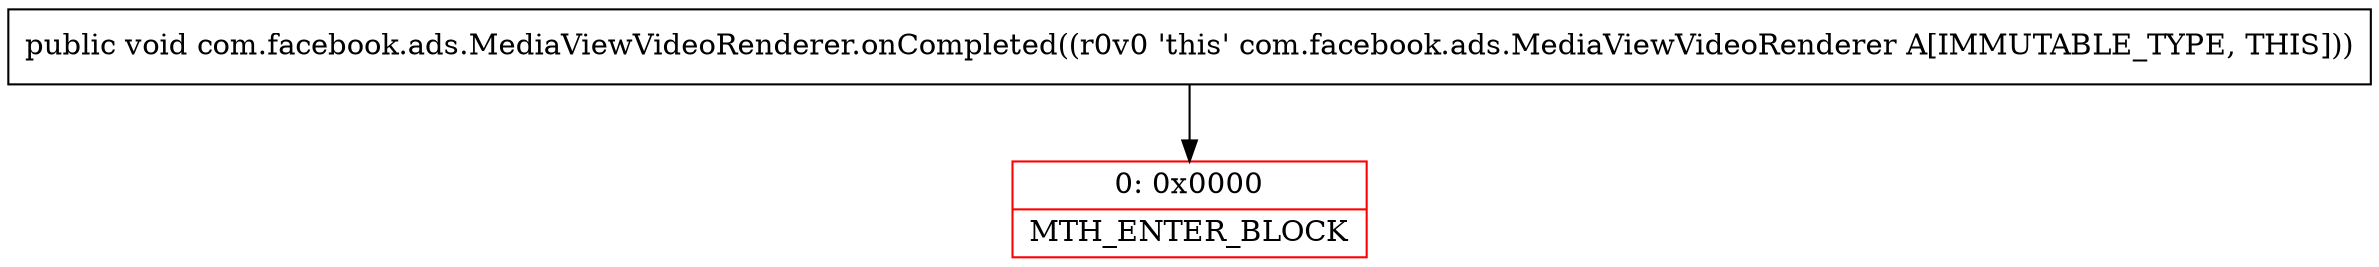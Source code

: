 digraph "CFG forcom.facebook.ads.MediaViewVideoRenderer.onCompleted()V" {
subgraph cluster_Region_659188963 {
label = "R(0)";
node [shape=record,color=blue];
}
Node_0 [shape=record,color=red,label="{0\:\ 0x0000|MTH_ENTER_BLOCK\l}"];
MethodNode[shape=record,label="{public void com.facebook.ads.MediaViewVideoRenderer.onCompleted((r0v0 'this' com.facebook.ads.MediaViewVideoRenderer A[IMMUTABLE_TYPE, THIS])) }"];
MethodNode -> Node_0;
}

